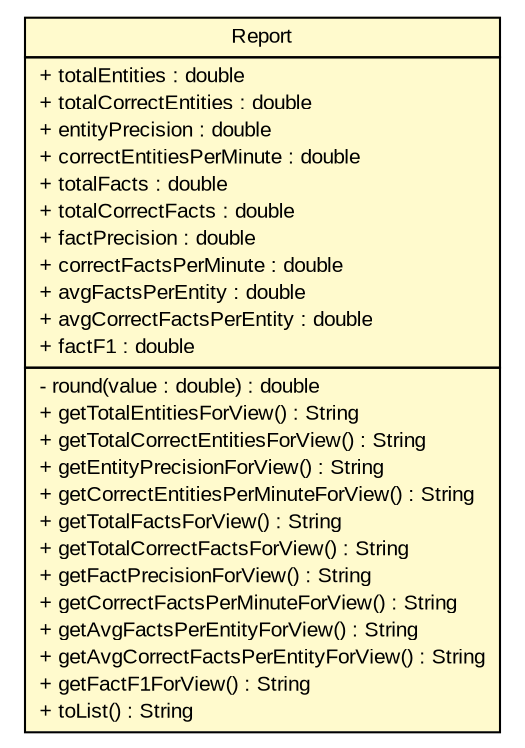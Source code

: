 #!/usr/local/bin/dot
#
# Class diagram 
# Generated by UMLGraph version 5.2 (http://www.umlgraph.org/)
#

digraph G {
	edge [fontname="arial",fontsize=10,labelfontname="arial",labelfontsize=10];
	node [fontname="arial",fontsize=10,shape=plaintext];
	nodesep=0.25;
	ranksep=0.5;
	// tud.iir.reporting.Report
	c52503 [label=<<table title="tud.iir.reporting.Report" border="0" cellborder="1" cellspacing="0" cellpadding="2" port="p" bgcolor="lemonChiffon" href="./Report.html">
		<tr><td><table border="0" cellspacing="0" cellpadding="1">
<tr><td align="center" balign="center"> Report </td></tr>
		</table></td></tr>
		<tr><td><table border="0" cellspacing="0" cellpadding="1">
<tr><td align="left" balign="left"> + totalEntities : double </td></tr>
<tr><td align="left" balign="left"> + totalCorrectEntities : double </td></tr>
<tr><td align="left" balign="left"> + entityPrecision : double </td></tr>
<tr><td align="left" balign="left"> + correctEntitiesPerMinute : double </td></tr>
<tr><td align="left" balign="left"> + totalFacts : double </td></tr>
<tr><td align="left" balign="left"> + totalCorrectFacts : double </td></tr>
<tr><td align="left" balign="left"> + factPrecision : double </td></tr>
<tr><td align="left" balign="left"> + correctFactsPerMinute : double </td></tr>
<tr><td align="left" balign="left"> + avgFactsPerEntity : double </td></tr>
<tr><td align="left" balign="left"> + avgCorrectFactsPerEntity : double </td></tr>
<tr><td align="left" balign="left"> + factF1 : double </td></tr>
		</table></td></tr>
		<tr><td><table border="0" cellspacing="0" cellpadding="1">
<tr><td align="left" balign="left"> - round(value : double) : double </td></tr>
<tr><td align="left" balign="left"> + getTotalEntitiesForView() : String </td></tr>
<tr><td align="left" balign="left"> + getTotalCorrectEntitiesForView() : String </td></tr>
<tr><td align="left" balign="left"> + getEntityPrecisionForView() : String </td></tr>
<tr><td align="left" balign="left"> + getCorrectEntitiesPerMinuteForView() : String </td></tr>
<tr><td align="left" balign="left"> + getTotalFactsForView() : String </td></tr>
<tr><td align="left" balign="left"> + getTotalCorrectFactsForView() : String </td></tr>
<tr><td align="left" balign="left"> + getFactPrecisionForView() : String </td></tr>
<tr><td align="left" balign="left"> + getCorrectFactsPerMinuteForView() : String </td></tr>
<tr><td align="left" balign="left"> + getAvgFactsPerEntityForView() : String </td></tr>
<tr><td align="left" balign="left"> + getAvgCorrectFactsPerEntityForView() : String </td></tr>
<tr><td align="left" balign="left"> + getFactF1ForView() : String </td></tr>
<tr><td align="left" balign="left"> + toList() : String </td></tr>
		</table></td></tr>
		</table>>, fontname="arial", fontcolor="black", fontsize=10.0];
}

